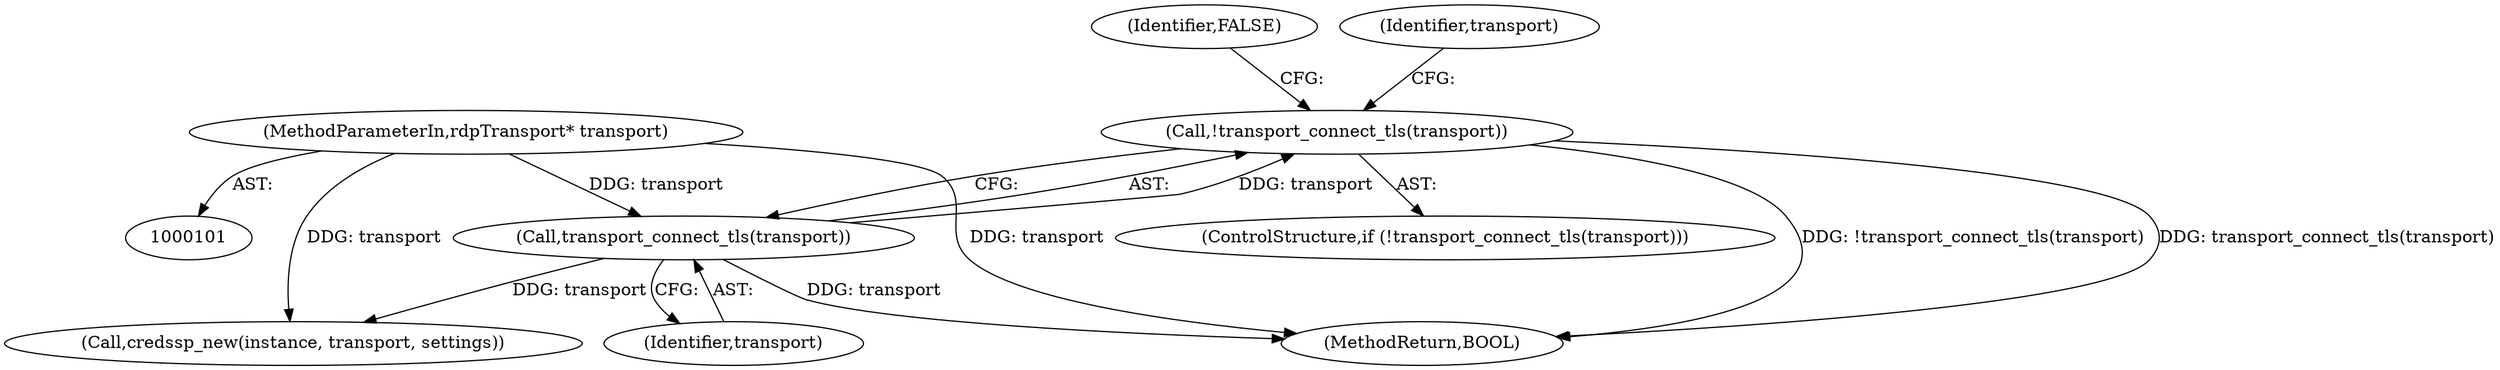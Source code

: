 digraph "0_FreeRDP_0773bb9303d24473fe1185d85a424dfe159aff53_2@API" {
"1000115" [label="(Call,!transport_connect_tls(transport))"];
"1000116" [label="(Call,transport_connect_tls(transport))"];
"1000102" [label="(MethodParameterIn,rdpTransport* transport)"];
"1000116" [label="(Call,transport_connect_tls(transport))"];
"1000114" [label="(ControlStructure,if (!transport_connect_tls(transport)))"];
"1000117" [label="(Identifier,transport)"];
"1000119" [label="(Identifier,FALSE)"];
"1000152" [label="(Call,credssp_new(instance, transport, settings))"];
"1000102" [label="(MethodParameterIn,rdpTransport* transport)"];
"1000124" [label="(Identifier,transport)"];
"1000190" [label="(MethodReturn,BOOL)"];
"1000115" [label="(Call,!transport_connect_tls(transport))"];
"1000115" -> "1000114"  [label="AST: "];
"1000115" -> "1000116"  [label="CFG: "];
"1000116" -> "1000115"  [label="AST: "];
"1000119" -> "1000115"  [label="CFG: "];
"1000124" -> "1000115"  [label="CFG: "];
"1000115" -> "1000190"  [label="DDG: !transport_connect_tls(transport)"];
"1000115" -> "1000190"  [label="DDG: transport_connect_tls(transport)"];
"1000116" -> "1000115"  [label="DDG: transport"];
"1000116" -> "1000117"  [label="CFG: "];
"1000117" -> "1000116"  [label="AST: "];
"1000116" -> "1000190"  [label="DDG: transport"];
"1000102" -> "1000116"  [label="DDG: transport"];
"1000116" -> "1000152"  [label="DDG: transport"];
"1000102" -> "1000101"  [label="AST: "];
"1000102" -> "1000190"  [label="DDG: transport"];
"1000102" -> "1000152"  [label="DDG: transport"];
}
